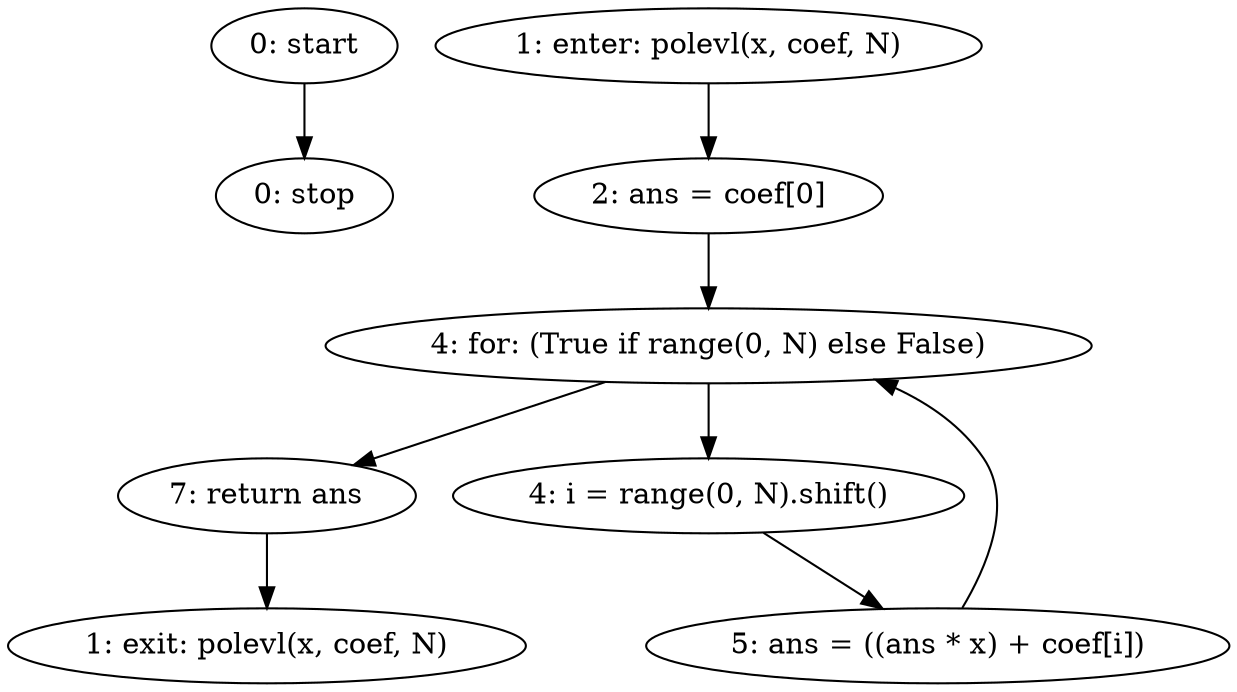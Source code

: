 strict digraph "" {
	node [label="\N"];
	0	[label="0: start"];
	8	[label="0: stop"];
	0 -> 8;
	1	[label="1: enter: polevl(x, coef, N)"];
	3	[label="2: ans = coef[0]"];
	1 -> 3;
	4	[label="4: for: (True if range(0, N) else False)"];
	3 -> 4;
	2	[label="1: exit: polevl(x, coef, N)"];
	7	[label="7: return ans"];
	7 -> 2;
	4 -> 7;
	5	[label="4: i = range(0, N).shift()"];
	4 -> 5;
	6	[label="5: ans = ((ans * x) + coef[i])"];
	5 -> 6;
	6 -> 4;
}
